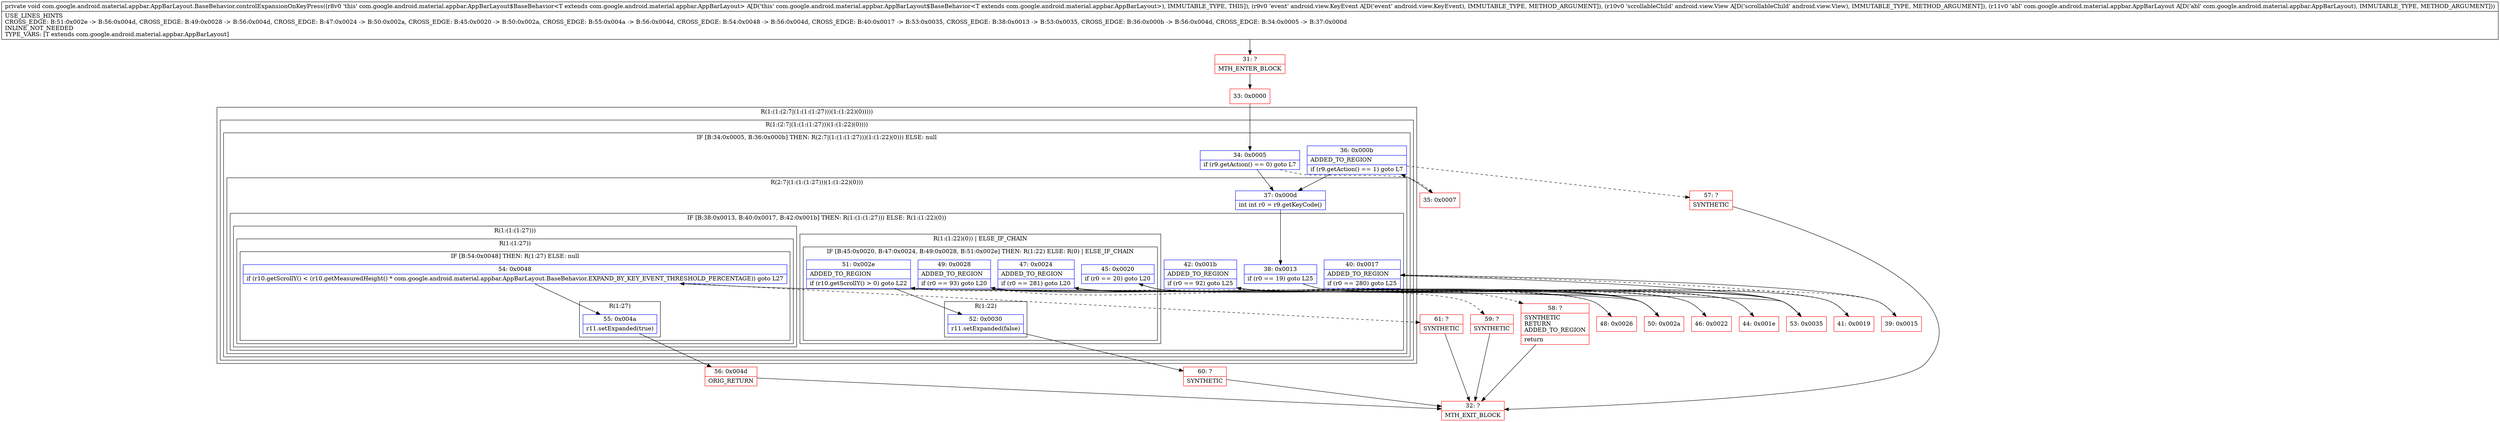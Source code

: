 digraph "CFG forcom.google.android.material.appbar.AppBarLayout.BaseBehavior.controlExpansionOnKeyPress(Landroid\/view\/KeyEvent;Landroid\/view\/View;Lcom\/google\/android\/material\/appbar\/AppBarLayout;)V" {
subgraph cluster_Region_258019662 {
label = "R(1:(1:(2:7|(1:(1:(1:27)))(1:(1:22)(0)))))";
node [shape=record,color=blue];
subgraph cluster_Region_218619838 {
label = "R(1:(2:7|(1:(1:(1:27)))(1:(1:22)(0))))";
node [shape=record,color=blue];
subgraph cluster_IfRegion_744030647 {
label = "IF [B:34:0x0005, B:36:0x000b] THEN: R(2:7|(1:(1:(1:27)))(1:(1:22)(0))) ELSE: null";
node [shape=record,color=blue];
Node_34 [shape=record,label="{34\:\ 0x0005|if (r9.getAction() == 0) goto L7\l}"];
Node_36 [shape=record,label="{36\:\ 0x000b|ADDED_TO_REGION\l|if (r9.getAction() == 1) goto L7\l}"];
subgraph cluster_Region_864229537 {
label = "R(2:7|(1:(1:(1:27)))(1:(1:22)(0)))";
node [shape=record,color=blue];
Node_37 [shape=record,label="{37\:\ 0x000d|int int r0 = r9.getKeyCode()\l}"];
subgraph cluster_IfRegion_147696568 {
label = "IF [B:38:0x0013, B:40:0x0017, B:42:0x001b] THEN: R(1:(1:(1:27))) ELSE: R(1:(1:22)(0))";
node [shape=record,color=blue];
Node_38 [shape=record,label="{38\:\ 0x0013|if (r0 == 19) goto L25\l}"];
Node_40 [shape=record,label="{40\:\ 0x0017|ADDED_TO_REGION\l|if (r0 == 280) goto L25\l}"];
Node_42 [shape=record,label="{42\:\ 0x001b|ADDED_TO_REGION\l|if (r0 == 92) goto L25\l}"];
subgraph cluster_Region_1014325675 {
label = "R(1:(1:(1:27)))";
node [shape=record,color=blue];
subgraph cluster_Region_991554570 {
label = "R(1:(1:27))";
node [shape=record,color=blue];
subgraph cluster_IfRegion_139472632 {
label = "IF [B:54:0x0048] THEN: R(1:27) ELSE: null";
node [shape=record,color=blue];
Node_54 [shape=record,label="{54\:\ 0x0048|if (r10.getScrollY() \< (r10.getMeasuredHeight() * com.google.android.material.appbar.AppBarLayout.BaseBehavior.EXPAND_BY_KEY_EVENT_THRESHOLD_PERCENTAGE)) goto L27\l}"];
subgraph cluster_Region_1818280700 {
label = "R(1:27)";
node [shape=record,color=blue];
Node_55 [shape=record,label="{55\:\ 0x004a|r11.setExpanded(true)\l}"];
}
}
}
}
subgraph cluster_Region_2073005794 {
label = "R(1:(1:22)(0)) | ELSE_IF_CHAIN\l";
node [shape=record,color=blue];
subgraph cluster_IfRegion_2027279752 {
label = "IF [B:45:0x0020, B:47:0x0024, B:49:0x0028, B:51:0x002e] THEN: R(1:22) ELSE: R(0) | ELSE_IF_CHAIN\l";
node [shape=record,color=blue];
Node_45 [shape=record,label="{45\:\ 0x0020|if (r0 == 20) goto L20\l}"];
Node_47 [shape=record,label="{47\:\ 0x0024|ADDED_TO_REGION\l|if (r0 == 281) goto L20\l}"];
Node_49 [shape=record,label="{49\:\ 0x0028|ADDED_TO_REGION\l|if (r0 == 93) goto L20\l}"];
Node_51 [shape=record,label="{51\:\ 0x002e|ADDED_TO_REGION\l|if (r10.getScrollY() \> 0) goto L22\l}"];
subgraph cluster_Region_260199461 {
label = "R(1:22)";
node [shape=record,color=blue];
Node_52 [shape=record,label="{52\:\ 0x0030|r11.setExpanded(false)\l}"];
}
subgraph cluster_Region_103582915 {
label = "R(0)";
node [shape=record,color=blue];
}
}
}
}
}
}
}
}
Node_31 [shape=record,color=red,label="{31\:\ ?|MTH_ENTER_BLOCK\l}"];
Node_33 [shape=record,color=red,label="{33\:\ 0x0000}"];
Node_35 [shape=record,color=red,label="{35\:\ 0x0007}"];
Node_57 [shape=record,color=red,label="{57\:\ ?|SYNTHETIC\l}"];
Node_32 [shape=record,color=red,label="{32\:\ ?|MTH_EXIT_BLOCK\l}"];
Node_39 [shape=record,color=red,label="{39\:\ 0x0015}"];
Node_41 [shape=record,color=red,label="{41\:\ 0x0019}"];
Node_44 [shape=record,color=red,label="{44\:\ 0x001e}"];
Node_46 [shape=record,color=red,label="{46\:\ 0x0022}"];
Node_48 [shape=record,color=red,label="{48\:\ 0x0026}"];
Node_58 [shape=record,color=red,label="{58\:\ ?|SYNTHETIC\lRETURN\lADDED_TO_REGION\l|return\l}"];
Node_50 [shape=record,color=red,label="{50\:\ 0x002a}"];
Node_60 [shape=record,color=red,label="{60\:\ ?|SYNTHETIC\l}"];
Node_59 [shape=record,color=red,label="{59\:\ ?|SYNTHETIC\l}"];
Node_53 [shape=record,color=red,label="{53\:\ 0x0035}"];
Node_56 [shape=record,color=red,label="{56\:\ 0x004d|ORIG_RETURN\l}"];
Node_61 [shape=record,color=red,label="{61\:\ ?|SYNTHETIC\l}"];
MethodNode[shape=record,label="{private void com.google.android.material.appbar.AppBarLayout.BaseBehavior.controlExpansionOnKeyPress((r8v0 'this' com.google.android.material.appbar.AppBarLayout$BaseBehavior\<T extends com.google.android.material.appbar.AppBarLayout\> A[D('this' com.google.android.material.appbar.AppBarLayout$BaseBehavior\<T extends com.google.android.material.appbar.AppBarLayout\>), IMMUTABLE_TYPE, THIS]), (r9v0 'event' android.view.KeyEvent A[D('event' android.view.KeyEvent), IMMUTABLE_TYPE, METHOD_ARGUMENT]), (r10v0 'scrollableChild' android.view.View A[D('scrollableChild' android.view.View), IMMUTABLE_TYPE, METHOD_ARGUMENT]), (r11v0 'abl' com.google.android.material.appbar.AppBarLayout A[D('abl' com.google.android.material.appbar.AppBarLayout), IMMUTABLE_TYPE, METHOD_ARGUMENT]))  | USE_LINES_HINTS\lCROSS_EDGE: B:51:0x002e \-\> B:56:0x004d, CROSS_EDGE: B:49:0x0028 \-\> B:56:0x004d, CROSS_EDGE: B:47:0x0024 \-\> B:50:0x002a, CROSS_EDGE: B:45:0x0020 \-\> B:50:0x002a, CROSS_EDGE: B:55:0x004a \-\> B:56:0x004d, CROSS_EDGE: B:54:0x0048 \-\> B:56:0x004d, CROSS_EDGE: B:40:0x0017 \-\> B:53:0x0035, CROSS_EDGE: B:38:0x0013 \-\> B:53:0x0035, CROSS_EDGE: B:36:0x000b \-\> B:56:0x004d, CROSS_EDGE: B:34:0x0005 \-\> B:37:0x000d\lINLINE_NOT_NEEDED\lTYPE_VARS: [T extends com.google.android.material.appbar.AppBarLayout]\l}"];
MethodNode -> Node_31;Node_34 -> Node_35[style=dashed];
Node_34 -> Node_37;
Node_36 -> Node_37;
Node_36 -> Node_57[style=dashed];
Node_37 -> Node_38;
Node_38 -> Node_39[style=dashed];
Node_38 -> Node_53;
Node_40 -> Node_41[style=dashed];
Node_40 -> Node_53;
Node_42 -> Node_44[style=dashed];
Node_42 -> Node_53;
Node_54 -> Node_55;
Node_54 -> Node_61[style=dashed];
Node_55 -> Node_56;
Node_45 -> Node_46[style=dashed];
Node_45 -> Node_50;
Node_47 -> Node_48[style=dashed];
Node_47 -> Node_50;
Node_49 -> Node_50;
Node_49 -> Node_58[style=dashed];
Node_51 -> Node_52;
Node_51 -> Node_59[style=dashed];
Node_52 -> Node_60;
Node_31 -> Node_33;
Node_33 -> Node_34;
Node_35 -> Node_36;
Node_57 -> Node_32;
Node_39 -> Node_40;
Node_41 -> Node_42;
Node_44 -> Node_45;
Node_46 -> Node_47;
Node_48 -> Node_49;
Node_58 -> Node_32;
Node_50 -> Node_51;
Node_60 -> Node_32;
Node_59 -> Node_32;
Node_53 -> Node_54;
Node_56 -> Node_32;
Node_61 -> Node_32;
}

